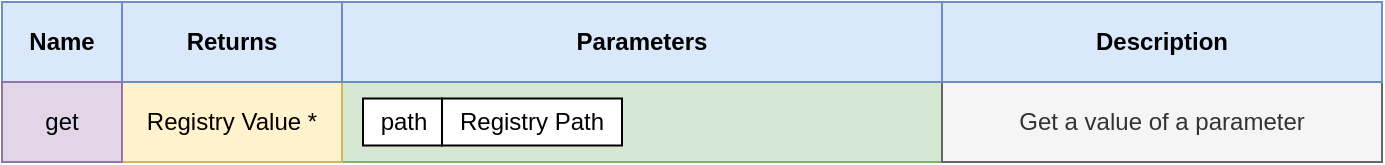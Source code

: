 <mxfile>
    <diagram id="fjN8D4Odn0497USpxgly" name="Page-1">
        <mxGraphModel dx="1051" dy="1609" grid="1" gridSize="10" guides="1" tooltips="1" connect="1" arrows="1" fold="1" page="1" pageScale="1" pageWidth="1169" pageHeight="827" background="#ffffff" math="0" shadow="0">
            <root>
                <mxCell id="0"/>
                <mxCell id="1" parent="0"/>
                <mxCell id="505" value="" style="rounded=0;whiteSpace=wrap;html=1;fillColor=#d5e8d4;strokeColor=#82b366;" parent="1" vertex="1">
                    <mxGeometry x="210" y="-760" width="300" height="40" as="geometry"/>
                </mxCell>
                <mxCell id="196" value="&lt;b&gt;Name&lt;/b&gt;" style="rounded=0;whiteSpace=wrap;html=1;align=center;fillColor=#dae8fc;strokeColor=#6c8ebf;" parent="1" vertex="1">
                    <mxGeometry x="40" y="-800" width="60" height="40" as="geometry"/>
                </mxCell>
                <mxCell id="404" value="Registry Value *" style="rounded=0;whiteSpace=wrap;html=1;fillColor=#fff2cc;strokeColor=#d6b656;" parent="1" vertex="1">
                    <mxGeometry x="100" y="-760" width="110" height="40" as="geometry"/>
                </mxCell>
                <mxCell id="408" value="path" style="rounded=0;whiteSpace=wrap;html=1;" parent="1" vertex="1">
                    <mxGeometry x="220.5" y="-751.75" width="39.5" height="23.5" as="geometry"/>
                </mxCell>
                <mxCell id="411" value="Registry Path" style="rounded=0;whiteSpace=wrap;html=1;" parent="1" vertex="1">
                    <mxGeometry x="260" y="-751.75" width="90" height="23.5" as="geometry"/>
                </mxCell>
                <mxCell id="421" value="get" style="rounded=0;whiteSpace=wrap;html=1;fillColor=#e1d5e7;strokeColor=#9673a6;" parent="1" vertex="1">
                    <mxGeometry x="40" y="-760" width="60" height="40" as="geometry"/>
                </mxCell>
                <mxCell id="501" value="&lt;b&gt;Parameters&lt;/b&gt;" style="rounded=0;whiteSpace=wrap;html=1;align=center;fillColor=#dae8fc;strokeColor=#6c8ebf;" parent="1" vertex="1">
                    <mxGeometry x="210" y="-800" width="300" height="40" as="geometry"/>
                </mxCell>
                <mxCell id="502" value="&lt;b&gt;Returns&lt;/b&gt;" style="rounded=0;whiteSpace=wrap;html=1;align=center;fillColor=#dae8fc;strokeColor=#6c8ebf;" parent="1" vertex="1">
                    <mxGeometry x="100" y="-800" width="110" height="40" as="geometry"/>
                </mxCell>
                <mxCell id="514" value="Get a value of a parameter" style="rounded=0;whiteSpace=wrap;html=1;fillColor=#f5f5f5;strokeColor=#666666;fontColor=#333333;" parent="1" vertex="1">
                    <mxGeometry x="510" y="-760" width="220" height="40" as="geometry"/>
                </mxCell>
                <mxCell id="503" value="&lt;b&gt;Description&lt;/b&gt;" style="rounded=0;whiteSpace=wrap;html=1;align=center;fillColor=#dae8fc;strokeColor=#6c8ebf;" parent="1" vertex="1">
                    <mxGeometry x="510" y="-800" width="220" height="40" as="geometry"/>
                </mxCell>
            </root>
        </mxGraphModel>
    </diagram>
</mxfile>
